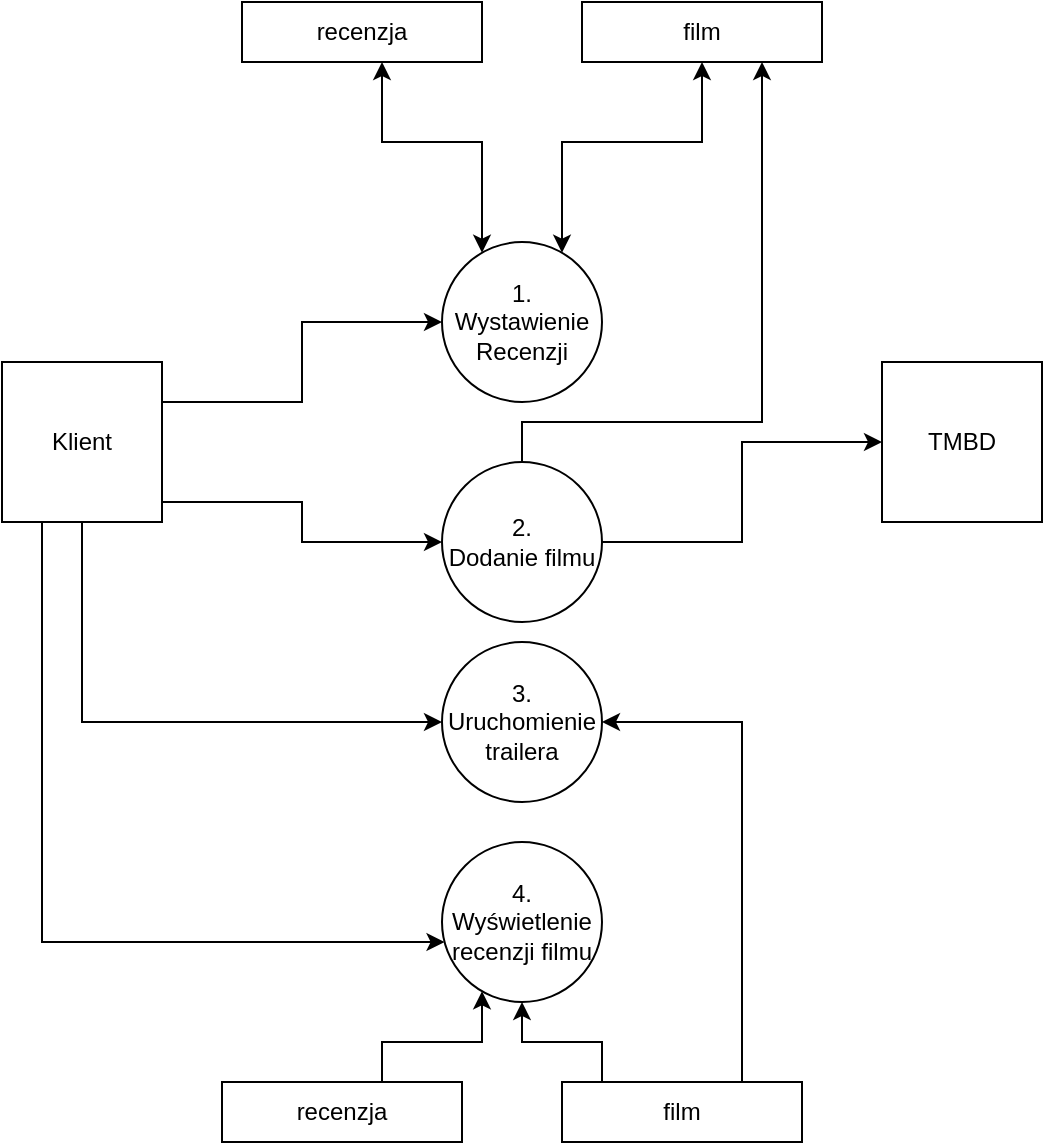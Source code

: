 <mxfile version="22.1.2" type="device">
  <diagram name="Strona-1" id="Tq91j4TTB61ZLEZC6d6w">
    <mxGraphModel dx="1098" dy="828" grid="1" gridSize="10" guides="1" tooltips="1" connect="1" arrows="1" fold="1" page="1" pageScale="1" pageWidth="827" pageHeight="1169" math="0" shadow="0">
      <root>
        <mxCell id="0" />
        <mxCell id="1" parent="0" />
        <mxCell id="Uu65_EvVv7CHzQ347pCq-14" style="edgeStyle=orthogonalEdgeStyle;rounded=0;orthogonalLoop=1;jettySize=auto;html=1;" parent="1" source="Uu65_EvVv7CHzQ347pCq-1" target="Uu65_EvVv7CHzQ347pCq-4" edge="1">
          <mxGeometry relative="1" as="geometry">
            <Array as="points">
              <mxPoint x="290" y="350" />
              <mxPoint x="290" y="310" />
            </Array>
          </mxGeometry>
        </mxCell>
        <mxCell id="Uu65_EvVv7CHzQ347pCq-15" style="edgeStyle=orthogonalEdgeStyle;rounded=0;orthogonalLoop=1;jettySize=auto;html=1;" parent="1" source="Uu65_EvVv7CHzQ347pCq-1" target="Uu65_EvVv7CHzQ347pCq-5" edge="1">
          <mxGeometry relative="1" as="geometry">
            <Array as="points">
              <mxPoint x="290" y="400" />
              <mxPoint x="290" y="420" />
            </Array>
          </mxGeometry>
        </mxCell>
        <mxCell id="Uu65_EvVv7CHzQ347pCq-23" style="edgeStyle=orthogonalEdgeStyle;rounded=0;orthogonalLoop=1;jettySize=auto;html=1;" parent="1" source="Uu65_EvVv7CHzQ347pCq-1" target="Uu65_EvVv7CHzQ347pCq-6" edge="1">
          <mxGeometry relative="1" as="geometry">
            <Array as="points">
              <mxPoint x="180" y="510" />
            </Array>
          </mxGeometry>
        </mxCell>
        <mxCell id="Uu65_EvVv7CHzQ347pCq-24" style="edgeStyle=orthogonalEdgeStyle;rounded=0;orthogonalLoop=1;jettySize=auto;html=1;" parent="1" source="Uu65_EvVv7CHzQ347pCq-1" target="Uu65_EvVv7CHzQ347pCq-7" edge="1">
          <mxGeometry relative="1" as="geometry">
            <Array as="points">
              <mxPoint x="160" y="620" />
            </Array>
          </mxGeometry>
        </mxCell>
        <mxCell id="Uu65_EvVv7CHzQ347pCq-1" value="Klient" style="whiteSpace=wrap;html=1;aspect=fixed;" parent="1" vertex="1">
          <mxGeometry x="140" y="330" width="80" height="80" as="geometry" />
        </mxCell>
        <mxCell id="Uu65_EvVv7CHzQ347pCq-3" value="TMBD" style="whiteSpace=wrap;html=1;aspect=fixed;" parent="1" vertex="1">
          <mxGeometry x="580" y="330" width="80" height="80" as="geometry" />
        </mxCell>
        <mxCell id="Uu65_EvVv7CHzQ347pCq-11" value="" style="edgeStyle=orthogonalEdgeStyle;rounded=0;orthogonalLoop=1;jettySize=auto;html=1;startArrow=classic;startFill=1;" parent="1" source="Uu65_EvVv7CHzQ347pCq-4" target="Uu65_EvVv7CHzQ347pCq-10" edge="1">
          <mxGeometry relative="1" as="geometry">
            <Array as="points">
              <mxPoint x="380" y="220" />
              <mxPoint x="330" y="220" />
            </Array>
          </mxGeometry>
        </mxCell>
        <mxCell id="Uu65_EvVv7CHzQ347pCq-13" style="edgeStyle=orthogonalEdgeStyle;rounded=0;orthogonalLoop=1;jettySize=auto;html=1;startArrow=classic;startFill=1;" parent="1" source="Uu65_EvVv7CHzQ347pCq-4" target="Uu65_EvVv7CHzQ347pCq-12" edge="1">
          <mxGeometry relative="1" as="geometry">
            <Array as="points">
              <mxPoint x="420" y="220" />
              <mxPoint x="490" y="220" />
            </Array>
          </mxGeometry>
        </mxCell>
        <mxCell id="Uu65_EvVv7CHzQ347pCq-4" value="1.&lt;br&gt;Wystawienie Recenzji" style="ellipse;whiteSpace=wrap;html=1;aspect=fixed;" parent="1" vertex="1">
          <mxGeometry x="360" y="270" width="80" height="80" as="geometry" />
        </mxCell>
        <mxCell id="Uu65_EvVv7CHzQ347pCq-22" style="edgeStyle=orthogonalEdgeStyle;rounded=0;orthogonalLoop=1;jettySize=auto;html=1;" parent="1" source="Uu65_EvVv7CHzQ347pCq-5" target="Uu65_EvVv7CHzQ347pCq-3" edge="1">
          <mxGeometry relative="1" as="geometry" />
        </mxCell>
        <mxCell id="Uu65_EvVv7CHzQ347pCq-25" style="edgeStyle=orthogonalEdgeStyle;rounded=0;orthogonalLoop=1;jettySize=auto;html=1;" parent="1" source="Uu65_EvVv7CHzQ347pCq-5" target="Uu65_EvVv7CHzQ347pCq-12" edge="1">
          <mxGeometry relative="1" as="geometry">
            <mxPoint x="590" y="240" as="sourcePoint" />
            <Array as="points">
              <mxPoint x="400" y="360" />
              <mxPoint x="520" y="360" />
            </Array>
          </mxGeometry>
        </mxCell>
        <mxCell id="Uu65_EvVv7CHzQ347pCq-5" value="2.&lt;br&gt;Dodanie filmu" style="ellipse;whiteSpace=wrap;html=1;aspect=fixed;" parent="1" vertex="1">
          <mxGeometry x="360" y="380" width="80" height="80" as="geometry" />
        </mxCell>
        <mxCell id="Uu65_EvVv7CHzQ347pCq-30" style="edgeStyle=orthogonalEdgeStyle;rounded=0;orthogonalLoop=1;jettySize=auto;html=1;" parent="1" source="Uu65_EvVv7CHzQ347pCq-27" target="Uu65_EvVv7CHzQ347pCq-6" edge="1">
          <mxGeometry relative="1" as="geometry">
            <mxPoint x="570" y="590" as="targetPoint" />
            <Array as="points">
              <mxPoint x="510" y="510" />
            </Array>
          </mxGeometry>
        </mxCell>
        <mxCell id="Uu65_EvVv7CHzQ347pCq-6" value="3. Uruchomienie trailera" style="ellipse;whiteSpace=wrap;html=1;aspect=fixed;" parent="1" vertex="1">
          <mxGeometry x="360" y="470" width="80" height="80" as="geometry" />
        </mxCell>
        <mxCell id="Uu65_EvVv7CHzQ347pCq-28" style="edgeStyle=orthogonalEdgeStyle;rounded=0;orthogonalLoop=1;jettySize=auto;html=1;" parent="1" source="Uu65_EvVv7CHzQ347pCq-26" target="Uu65_EvVv7CHzQ347pCq-7" edge="1">
          <mxGeometry relative="1" as="geometry">
            <mxPoint x="370" y="740" as="sourcePoint" />
            <Array as="points">
              <mxPoint x="330" y="670" />
              <mxPoint x="380" y="670" />
            </Array>
          </mxGeometry>
        </mxCell>
        <mxCell id="Uu65_EvVv7CHzQ347pCq-29" style="edgeStyle=orthogonalEdgeStyle;rounded=0;orthogonalLoop=1;jettySize=auto;html=1;" parent="1" source="Uu65_EvVv7CHzQ347pCq-27" target="Uu65_EvVv7CHzQ347pCq-7" edge="1">
          <mxGeometry relative="1" as="geometry">
            <mxPoint x="380" y="760" as="sourcePoint" />
            <Array as="points">
              <mxPoint x="440" y="670" />
              <mxPoint x="400" y="670" />
            </Array>
          </mxGeometry>
        </mxCell>
        <mxCell id="Uu65_EvVv7CHzQ347pCq-7" value="4. Wyświetlenie recenzji filmu" style="ellipse;whiteSpace=wrap;html=1;aspect=fixed;" parent="1" vertex="1">
          <mxGeometry x="360" y="570" width="80" height="80" as="geometry" />
        </mxCell>
        <mxCell id="Uu65_EvVv7CHzQ347pCq-10" value="recenzja" style="whiteSpace=wrap;html=1;" parent="1" vertex="1">
          <mxGeometry x="260" y="150" width="120" height="30" as="geometry" />
        </mxCell>
        <mxCell id="Uu65_EvVv7CHzQ347pCq-12" value="film" style="whiteSpace=wrap;html=1;" parent="1" vertex="1">
          <mxGeometry x="430" y="150" width="120" height="30" as="geometry" />
        </mxCell>
        <mxCell id="Uu65_EvVv7CHzQ347pCq-26" value="recenzja" style="whiteSpace=wrap;html=1;" parent="1" vertex="1">
          <mxGeometry x="250" y="690" width="120" height="30" as="geometry" />
        </mxCell>
        <mxCell id="Uu65_EvVv7CHzQ347pCq-27" value="film" style="whiteSpace=wrap;html=1;" parent="1" vertex="1">
          <mxGeometry x="420" y="690" width="120" height="30" as="geometry" />
        </mxCell>
      </root>
    </mxGraphModel>
  </diagram>
</mxfile>
